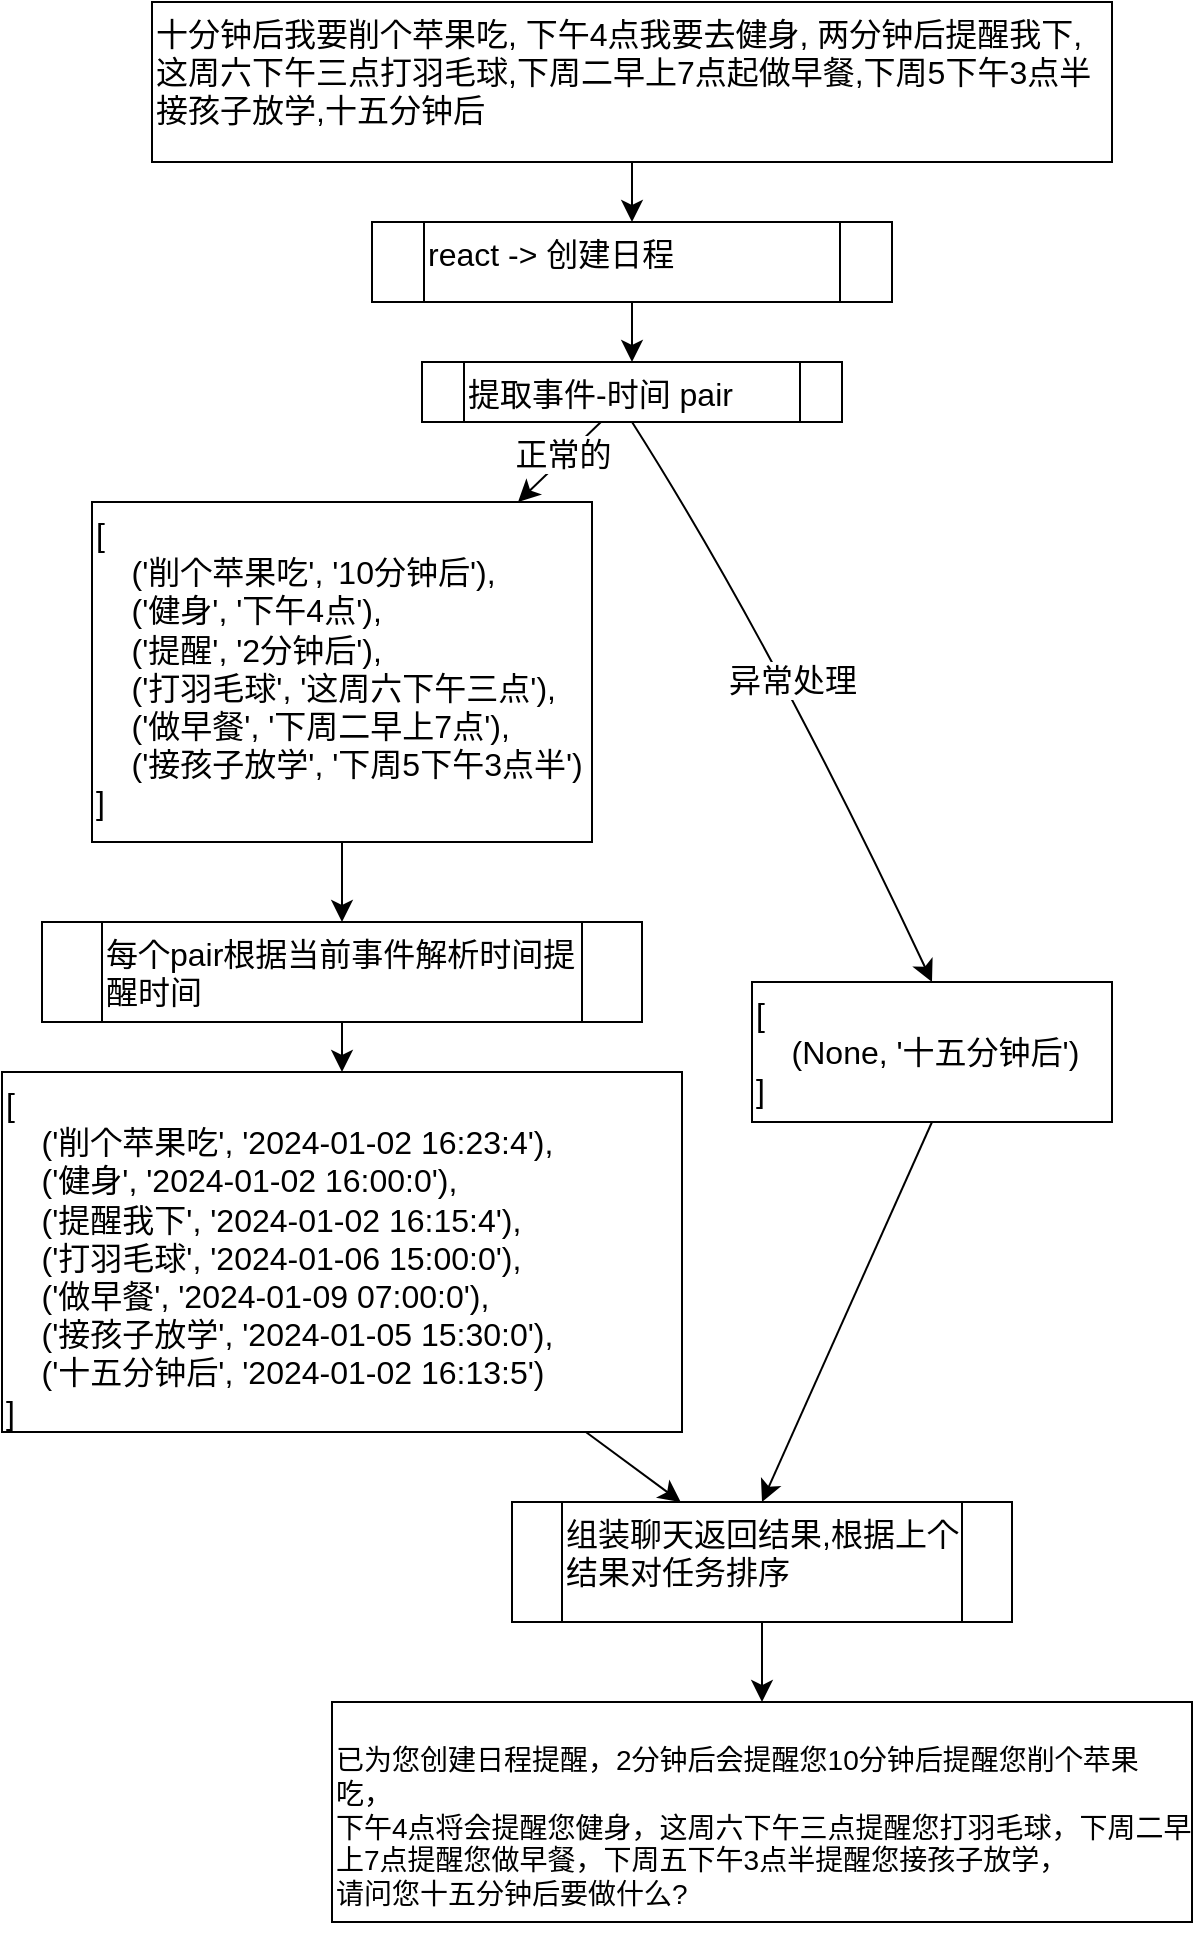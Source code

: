 <mxfile version="21.6.1" type="device">
  <diagram name="第 1 页" id="yDQHuePumBQZeDT4dOlb">
    <mxGraphModel dx="2445" dy="1033" grid="1" gridSize="10" guides="1" tooltips="1" connect="1" arrows="1" fold="1" page="1" pageScale="1" pageWidth="827" pageHeight="1169" math="0" shadow="0">
      <root>
        <mxCell id="0" />
        <mxCell id="1" parent="0" />
        <mxCell id="gR7gJ_BXb6Tm2btU3nYY-3" style="edgeStyle=none;curved=1;rounded=0;orthogonalLoop=1;jettySize=auto;html=1;fontSize=12;startSize=8;endSize=8;align=left;verticalAlign=top;" edge="1" parent="1" source="gR7gJ_BXb6Tm2btU3nYY-1" target="gR7gJ_BXb6Tm2btU3nYY-2">
          <mxGeometry relative="1" as="geometry" />
        </mxCell>
        <mxCell id="gR7gJ_BXb6Tm2btU3nYY-1" value="十分钟后我要削个苹果吃, 下午4点我要去健身, 两分钟后提醒我下, 这周六下午三点打羽毛球,下周二早上7点起做早餐,下周5下午3点半接孩子放学,十五分钟后" style="rounded=0;whiteSpace=wrap;html=1;fontSize=16;align=left;verticalAlign=top;" vertex="1" parent="1">
          <mxGeometry x="-630" y="30" width="480" height="80" as="geometry" />
        </mxCell>
        <mxCell id="gR7gJ_BXb6Tm2btU3nYY-4" style="edgeStyle=none;curved=1;rounded=0;orthogonalLoop=1;jettySize=auto;html=1;fontSize=12;startSize=8;endSize=8;entryX=0.5;entryY=0;entryDx=0;entryDy=0;align=left;verticalAlign=top;" edge="1" parent="1" source="gR7gJ_BXb6Tm2btU3nYY-2" target="gR7gJ_BXb6Tm2btU3nYY-5">
          <mxGeometry relative="1" as="geometry">
            <mxPoint x="-510" y="300" as="targetPoint" />
          </mxGeometry>
        </mxCell>
        <mxCell id="gR7gJ_BXb6Tm2btU3nYY-2" value="react -&amp;gt; 创建日程" style="shape=process;whiteSpace=wrap;html=1;backgroundOutline=1;fontSize=16;align=left;verticalAlign=top;" vertex="1" parent="1">
          <mxGeometry x="-520" y="140" width="260" height="40" as="geometry" />
        </mxCell>
        <mxCell id="gR7gJ_BXb6Tm2btU3nYY-8" value="" style="edgeStyle=none;curved=1;rounded=0;orthogonalLoop=1;jettySize=auto;html=1;fontSize=12;startSize=8;endSize=8;align=left;verticalAlign=top;" edge="1" parent="1" source="gR7gJ_BXb6Tm2btU3nYY-5" target="gR7gJ_BXb6Tm2btU3nYY-7">
          <mxGeometry relative="1" as="geometry" />
        </mxCell>
        <mxCell id="gR7gJ_BXb6Tm2btU3nYY-12" value="&amp;nbsp;正常的" style="edgeLabel;html=1;align=center;verticalAlign=middle;resizable=0;points=[];fontSize=16;" vertex="1" connectable="0" parent="gR7gJ_BXb6Tm2btU3nYY-8">
          <mxGeometry x="-0.059" y="-4" relative="1" as="geometry">
            <mxPoint as="offset" />
          </mxGeometry>
        </mxCell>
        <mxCell id="gR7gJ_BXb6Tm2btU3nYY-9" style="edgeStyle=none;curved=1;rounded=0;orthogonalLoop=1;jettySize=auto;html=1;exitX=0.5;exitY=1;exitDx=0;exitDy=0;fontSize=12;startSize=8;endSize=8;entryX=0.5;entryY=0;entryDx=0;entryDy=0;" edge="1" parent="1" source="gR7gJ_BXb6Tm2btU3nYY-5" target="gR7gJ_BXb6Tm2btU3nYY-10">
          <mxGeometry relative="1" as="geometry">
            <mxPoint x="-240" y="290" as="targetPoint" />
            <Array as="points">
              <mxPoint x="-320" y="350" />
            </Array>
          </mxGeometry>
        </mxCell>
        <mxCell id="gR7gJ_BXb6Tm2btU3nYY-11" value="异常处理" style="edgeLabel;html=1;align=center;verticalAlign=middle;resizable=0;points=[];fontSize=16;" vertex="1" connectable="0" parent="gR7gJ_BXb6Tm2btU3nYY-9">
          <mxGeometry x="0.066" y="-16" relative="1" as="geometry">
            <mxPoint x="8" y="-23" as="offset" />
          </mxGeometry>
        </mxCell>
        <mxCell id="gR7gJ_BXb6Tm2btU3nYY-5" value="提取事件-时间 pair" style="shape=process;whiteSpace=wrap;html=1;backgroundOutline=1;fontSize=16;align=left;verticalAlign=top;" vertex="1" parent="1">
          <mxGeometry x="-495" y="210" width="210" height="30" as="geometry" />
        </mxCell>
        <mxCell id="gR7gJ_BXb6Tm2btU3nYY-18" value="" style="edgeStyle=none;curved=1;rounded=0;orthogonalLoop=1;jettySize=auto;html=1;fontSize=12;startSize=8;endSize=8;" edge="1" parent="1" source="gR7gJ_BXb6Tm2btU3nYY-7" target="gR7gJ_BXb6Tm2btU3nYY-17">
          <mxGeometry relative="1" as="geometry" />
        </mxCell>
        <mxCell id="gR7gJ_BXb6Tm2btU3nYY-7" value="&lt;div&gt;[&lt;/div&gt;&lt;div&gt;&amp;nbsp; &amp;nbsp; (&#39;削个苹果吃&#39;, &#39;10分钟后&#39;),&amp;nbsp;&lt;/div&gt;&lt;div&gt;&amp;nbsp; &amp;nbsp; (&#39;健身&#39;, &#39;下午4点&#39;),&amp;nbsp;&lt;/div&gt;&lt;div&gt;&amp;nbsp; &amp;nbsp; (&#39;提醒&#39;, &#39;2分钟后&#39;),&amp;nbsp;&lt;/div&gt;&lt;div&gt;&amp;nbsp; &amp;nbsp; (&#39;打羽毛球&#39;, &#39;这周六下午三点&#39;),&amp;nbsp;&lt;/div&gt;&lt;div&gt;&amp;nbsp; &amp;nbsp; (&#39;做早餐&#39;, &#39;下周二早上7点&#39;),&amp;nbsp;&lt;/div&gt;&lt;div&gt;&amp;nbsp; &amp;nbsp; (&#39;接孩子放学&#39;, &#39;下周5下午3点半&#39;)&lt;/div&gt;&lt;div&gt;]&lt;/div&gt;" style="whiteSpace=wrap;html=1;fontSize=16;align=left;verticalAlign=top;" vertex="1" parent="1">
          <mxGeometry x="-660" y="280" width="250" height="170" as="geometry" />
        </mxCell>
        <mxCell id="gR7gJ_BXb6Tm2btU3nYY-14" style="edgeStyle=none;curved=1;rounded=0;orthogonalLoop=1;jettySize=auto;html=1;exitX=0.5;exitY=1;exitDx=0;exitDy=0;fontSize=12;startSize=8;endSize=8;entryX=0.5;entryY=0;entryDx=0;entryDy=0;" edge="1" parent="1" source="gR7gJ_BXb6Tm2btU3nYY-10" target="gR7gJ_BXb6Tm2btU3nYY-15">
          <mxGeometry relative="1" as="geometry">
            <mxPoint x="-420" y="610" as="targetPoint" />
          </mxGeometry>
        </mxCell>
        <mxCell id="gR7gJ_BXb6Tm2btU3nYY-10" value="&lt;div&gt;[&lt;/div&gt;&lt;div&gt;&lt;span style=&quot;white-space: pre;&quot;&gt;&amp;nbsp;&amp;nbsp;&amp;nbsp;&amp;nbsp;&lt;/span&gt;(None, &#39;十五分钟后&#39;)&lt;/div&gt;&lt;div&gt;]&lt;/div&gt;" style="rounded=0;whiteSpace=wrap;html=1;fontSize=16;align=left;verticalAlign=top;" vertex="1" parent="1">
          <mxGeometry x="-330" y="520" width="180" height="70" as="geometry" />
        </mxCell>
        <mxCell id="gR7gJ_BXb6Tm2btU3nYY-25" value="" style="edgeStyle=none;curved=1;rounded=0;orthogonalLoop=1;jettySize=auto;html=1;fontSize=12;startSize=8;endSize=8;" edge="1" parent="1" source="gR7gJ_BXb6Tm2btU3nYY-15" target="gR7gJ_BXb6Tm2btU3nYY-24">
          <mxGeometry relative="1" as="geometry" />
        </mxCell>
        <mxCell id="gR7gJ_BXb6Tm2btU3nYY-15" value="组装聊天返回结果,根据上个结果对任务排序" style="shape=process;whiteSpace=wrap;html=1;backgroundOutline=1;fontSize=16;align=left;verticalAlign=top;" vertex="1" parent="1">
          <mxGeometry x="-450" y="780" width="250" height="60" as="geometry" />
        </mxCell>
        <mxCell id="gR7gJ_BXb6Tm2btU3nYY-20" value="" style="edgeStyle=none;curved=1;rounded=0;orthogonalLoop=1;jettySize=auto;html=1;fontSize=12;startSize=8;endSize=8;" edge="1" parent="1" source="gR7gJ_BXb6Tm2btU3nYY-17" target="gR7gJ_BXb6Tm2btU3nYY-19">
          <mxGeometry relative="1" as="geometry" />
        </mxCell>
        <mxCell id="gR7gJ_BXb6Tm2btU3nYY-17" value="每个pair根据当前事件解析时间提醒时间" style="shape=process;whiteSpace=wrap;html=1;backgroundOutline=1;fontSize=16;align=left;verticalAlign=top;" vertex="1" parent="1">
          <mxGeometry x="-685" y="490" width="300" height="50" as="geometry" />
        </mxCell>
        <mxCell id="gR7gJ_BXb6Tm2btU3nYY-21" style="edgeStyle=none;curved=1;rounded=0;orthogonalLoop=1;jettySize=auto;html=1;fontSize=12;startSize=8;endSize=8;" edge="1" parent="1" source="gR7gJ_BXb6Tm2btU3nYY-19" target="gR7gJ_BXb6Tm2btU3nYY-15">
          <mxGeometry relative="1" as="geometry" />
        </mxCell>
        <mxCell id="gR7gJ_BXb6Tm2btU3nYY-19" value="&lt;div&gt;[&lt;/div&gt;&lt;div&gt;&lt;span style=&quot;white-space: pre;&quot;&gt;&amp;nbsp;&amp;nbsp;&amp;nbsp;&amp;nbsp;&lt;/span&gt;(&#39;削个苹果吃&#39;, &#39;2024-01-02 16:23:4&#39;),&amp;nbsp;&lt;/div&gt;&lt;div&gt;&lt;span style=&quot;&quot;&gt;&lt;span style=&quot;white-space: pre;&quot;&gt;&amp;nbsp;&amp;nbsp;&amp;nbsp;&amp;nbsp;&lt;/span&gt;&lt;/span&gt;(&#39;健身&#39;, &#39;2024-01-02 16:00:0&#39;),&amp;nbsp;&lt;/div&gt;&lt;div&gt;&lt;span style=&quot;&quot;&gt;&lt;span style=&quot;white-space: pre;&quot;&gt;&amp;nbsp;&amp;nbsp;&amp;nbsp;&amp;nbsp;&lt;/span&gt;&lt;/span&gt;(&#39;提醒我下&#39;, &#39;2024-01-02 16:15:4&#39;),&amp;nbsp;&lt;/div&gt;&lt;div&gt;&lt;span style=&quot;&quot;&gt;&lt;span style=&quot;white-space: pre;&quot;&gt;&amp;nbsp;&amp;nbsp;&amp;nbsp;&amp;nbsp;&lt;/span&gt;&lt;/span&gt;(&#39;打羽毛球&#39;, &#39;2024-01-06 15:00:0&#39;),&amp;nbsp;&lt;/div&gt;&lt;div&gt;&lt;span style=&quot;&quot;&gt;&lt;span style=&quot;white-space: pre;&quot;&gt;&amp;nbsp;&amp;nbsp;&amp;nbsp;&amp;nbsp;&lt;/span&gt;&lt;/span&gt;(&#39;做早餐&#39;, &#39;2024-01-09 07:00:0&#39;),&amp;nbsp;&lt;/div&gt;&lt;div&gt;&lt;span style=&quot;&quot;&gt;&lt;span style=&quot;white-space: pre;&quot;&gt;&amp;nbsp;&amp;nbsp;&amp;nbsp;&amp;nbsp;&lt;/span&gt;&lt;/span&gt;(&#39;接孩子放学&#39;, &#39;2024-01-05 15:30:0&#39;),&amp;nbsp;&lt;/div&gt;&lt;div&gt;&lt;span style=&quot;&quot;&gt;&lt;span style=&quot;white-space: pre;&quot;&gt;&amp;nbsp;&amp;nbsp;&amp;nbsp;&amp;nbsp;&lt;/span&gt;&lt;/span&gt;(&#39;十五分钟后&#39;, &#39;2024-01-02 16:13:5&#39;)&lt;/div&gt;&lt;div&gt;]&lt;/div&gt;" style="whiteSpace=wrap;html=1;fontSize=16;align=left;verticalAlign=top;" vertex="1" parent="1">
          <mxGeometry x="-705" y="565" width="340" height="180" as="geometry" />
        </mxCell>
        <mxCell id="gR7gJ_BXb6Tm2btU3nYY-24" value="&lt;p style=&quot;font-size: 14px;&quot;&gt;已为您创建日程提醒，2分钟后会提醒您10分钟后提醒您削个苹果吃，&lt;br&gt;&lt;span style=&quot;font-size: 14px;&quot;&gt;下午4点将会提醒您健身，这周六下午三点提醒您打羽毛球，下周二早上7点提醒您做早餐，下周五下午3点半提醒您接孩子放学，&lt;br&gt;&lt;/span&gt;&lt;span style=&quot;font-size: 14px;&quot;&gt;请问您十五分钟后要做什么?&lt;/span&gt;&lt;/p&gt;" style="whiteSpace=wrap;html=1;fontSize=16;align=left;verticalAlign=top;horizontal=1;" vertex="1" parent="1">
          <mxGeometry x="-540" y="880" width="430" height="110" as="geometry" />
        </mxCell>
      </root>
    </mxGraphModel>
  </diagram>
</mxfile>
